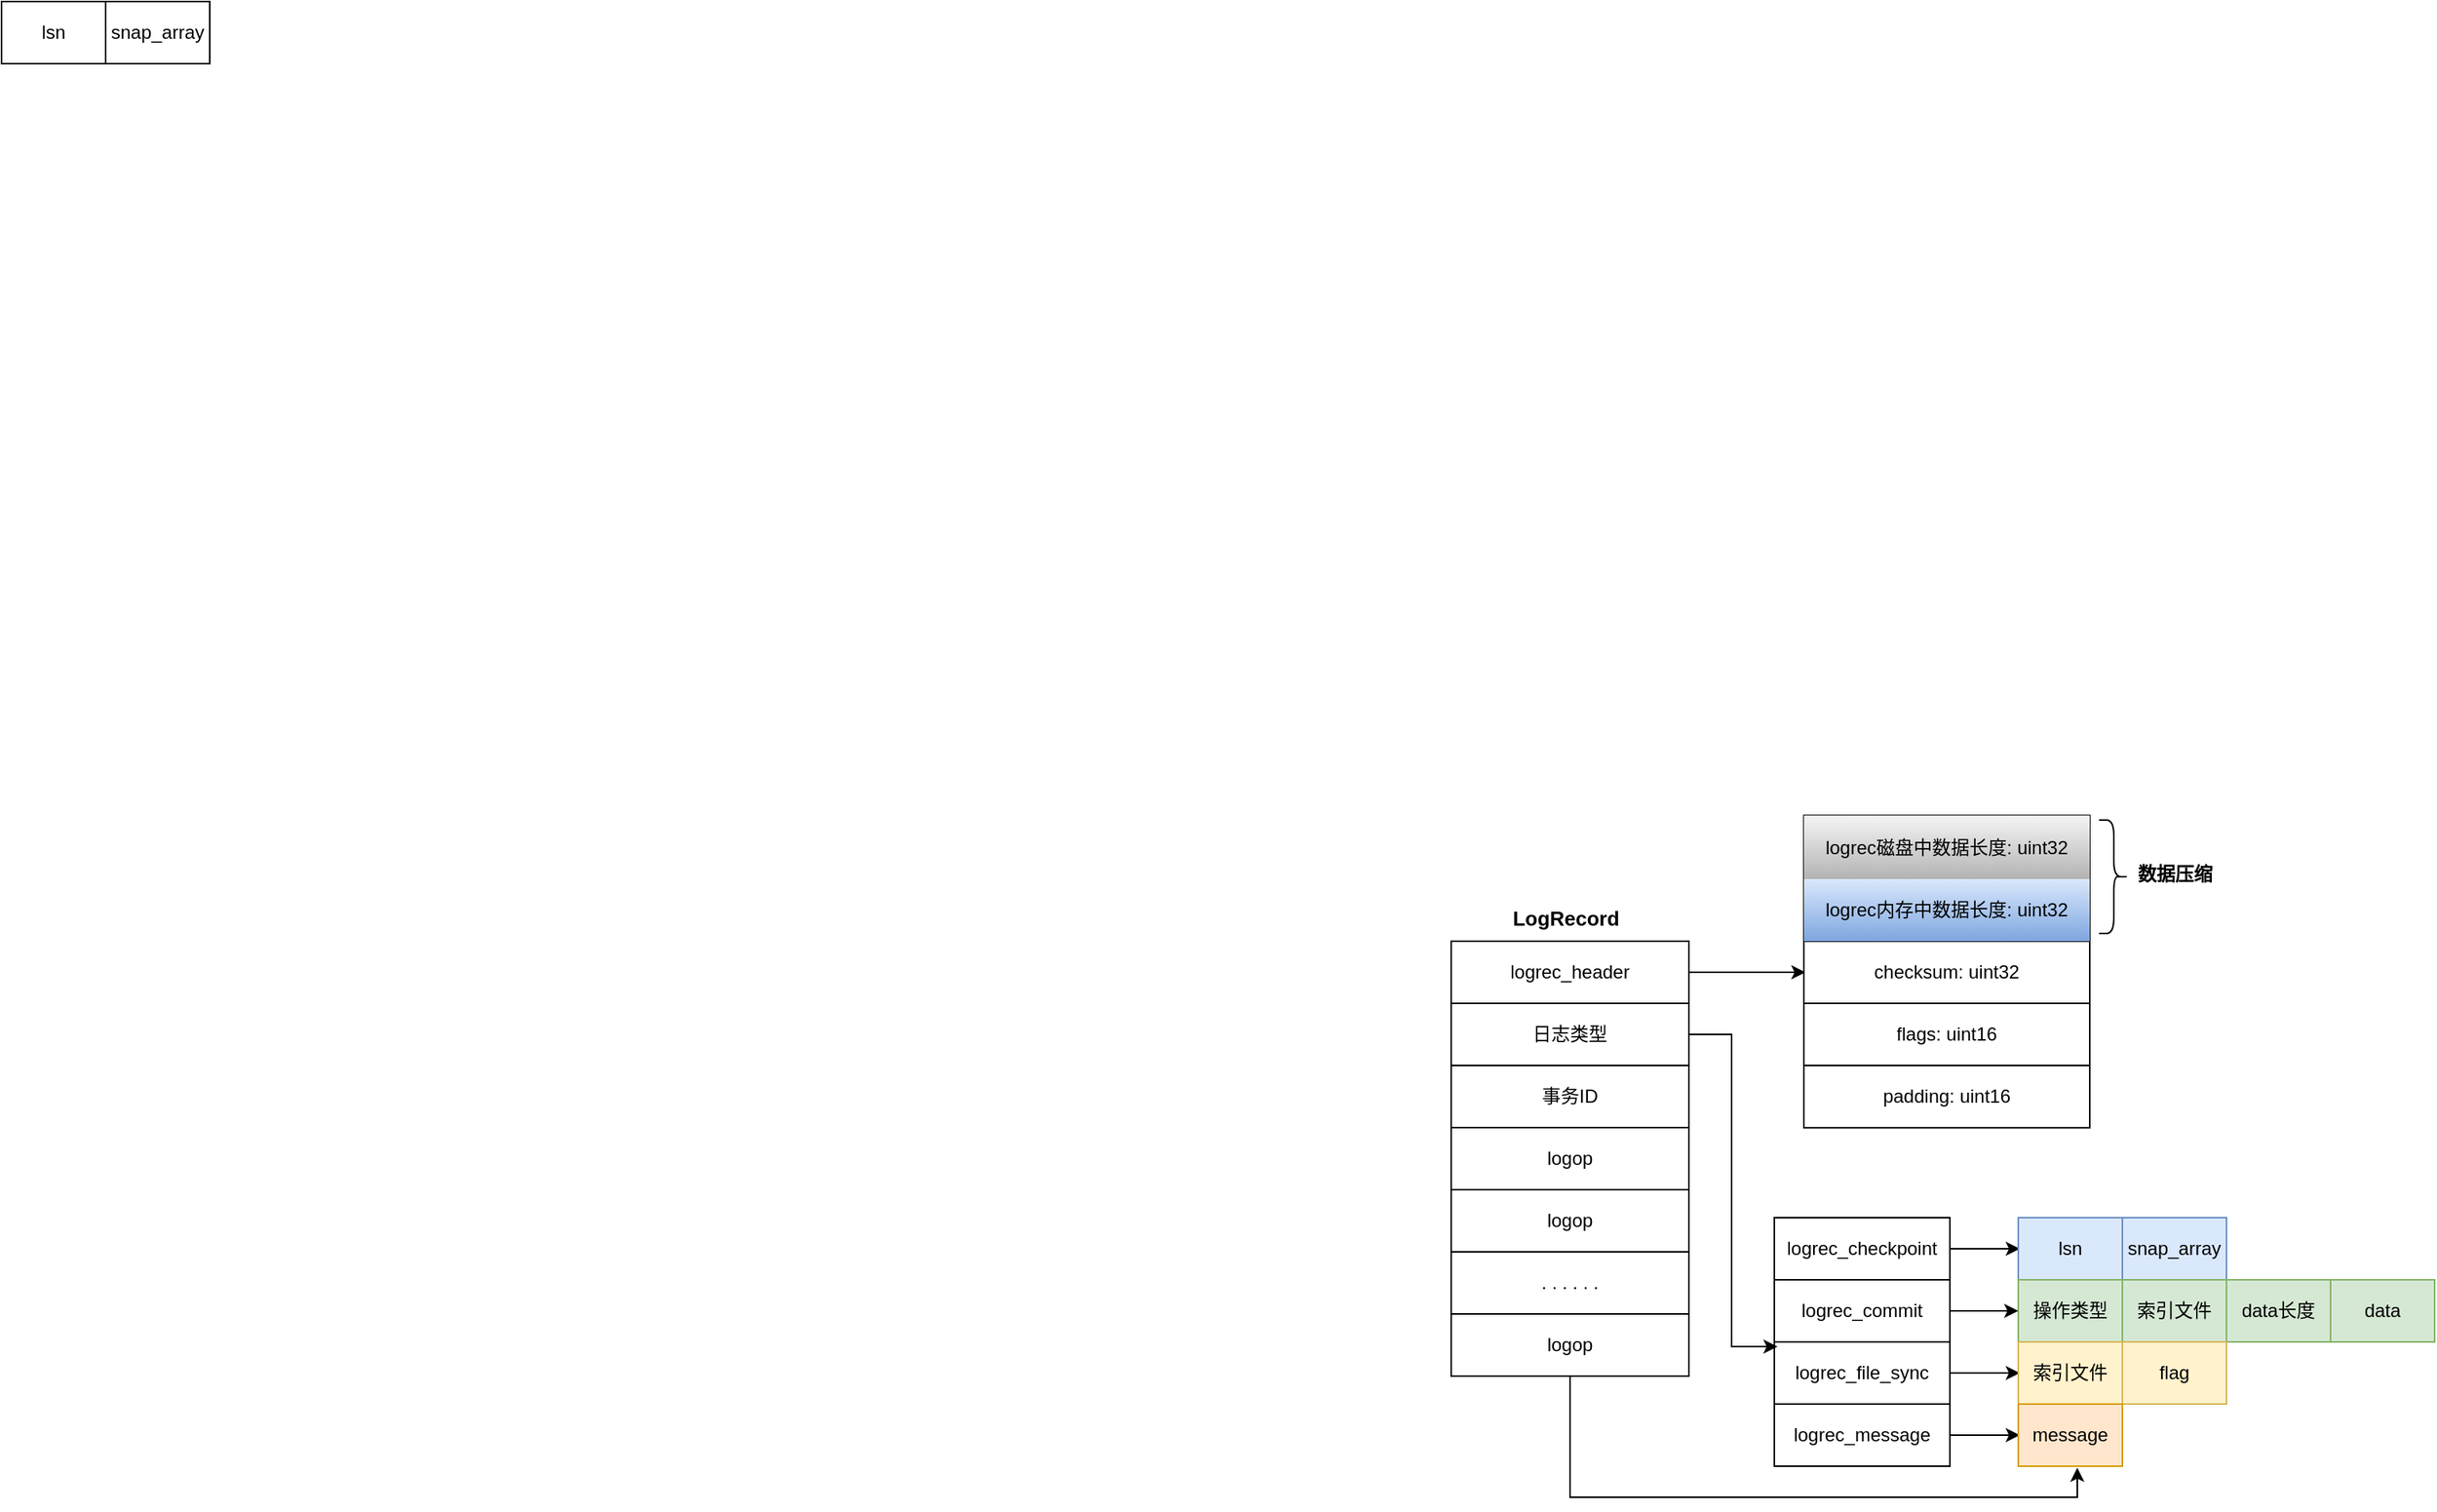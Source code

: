 <mxfile version="20.2.3" type="github">
  <diagram id="Pey-fTAdMKlvTzAQ_6oM" name="第 1 页">
    <mxGraphModel dx="3427" dy="1669" grid="0" gridSize="10" guides="1" tooltips="1" connect="1" arrows="1" fold="1" page="1" pageScale="1" pageWidth="827" pageHeight="1169" math="0" shadow="0">
      <root>
        <mxCell id="0" />
        <mxCell id="1" parent="0" />
        <mxCell id="lOE71iu9NwVfd17PiWJ9-132" style="edgeStyle=orthogonalEdgeStyle;rounded=0;orthogonalLoop=1;jettySize=auto;html=1;entryX=0.567;entryY=1.025;entryDx=0;entryDy=0;entryPerimeter=0;fontSize=13;" parent="1" source="lOE71iu9NwVfd17PiWJ9-1" target="lOE71iu9NwVfd17PiWJ9-127" edge="1">
          <mxGeometry relative="1" as="geometry" />
        </mxCell>
        <mxCell id="lOE71iu9NwVfd17PiWJ9-1" value="" style="shape=table;html=1;whiteSpace=wrap;startSize=0;container=1;collapsible=0;childLayout=tableLayout;" parent="1" vertex="1">
          <mxGeometry x="-782" y="214" width="153" height="280" as="geometry" />
        </mxCell>
        <mxCell id="lOE71iu9NwVfd17PiWJ9-22" style="shape=tableRow;horizontal=0;startSize=0;swimlaneHead=0;swimlaneBody=0;top=0;left=0;bottom=0;right=0;collapsible=0;dropTarget=0;fillColor=none;points=[[0,0.5],[1,0.5]];portConstraint=eastwest;" parent="lOE71iu9NwVfd17PiWJ9-1" vertex="1">
          <mxGeometry width="153" height="40" as="geometry" />
        </mxCell>
        <mxCell id="lOE71iu9NwVfd17PiWJ9-23" value="logrec_header" style="shape=partialRectangle;html=1;whiteSpace=wrap;connectable=0;fillColor=none;top=0;left=0;bottom=0;right=0;overflow=hidden;" parent="lOE71iu9NwVfd17PiWJ9-22" vertex="1">
          <mxGeometry width="153" height="40" as="geometry">
            <mxRectangle width="153" height="40" as="alternateBounds" />
          </mxGeometry>
        </mxCell>
        <mxCell id="lOE71iu9NwVfd17PiWJ9-2" value="" style="shape=tableRow;horizontal=0;startSize=0;swimlaneHead=0;swimlaneBody=0;top=0;left=0;bottom=0;right=0;collapsible=0;dropTarget=0;fillColor=none;points=[[0,0.5],[1,0.5]];portConstraint=eastwest;" parent="lOE71iu9NwVfd17PiWJ9-1" vertex="1">
          <mxGeometry y="40" width="153" height="40" as="geometry" />
        </mxCell>
        <mxCell id="lOE71iu9NwVfd17PiWJ9-18" value="日志类型" style="shape=partialRectangle;html=1;whiteSpace=wrap;connectable=0;fillColor=none;top=0;left=0;bottom=0;right=0;overflow=hidden;" parent="lOE71iu9NwVfd17PiWJ9-2" vertex="1">
          <mxGeometry width="153" height="40" as="geometry">
            <mxRectangle width="153" height="40" as="alternateBounds" />
          </mxGeometry>
        </mxCell>
        <mxCell id="lOE71iu9NwVfd17PiWJ9-6" value="" style="shape=tableRow;horizontal=0;startSize=0;swimlaneHead=0;swimlaneBody=0;top=0;left=0;bottom=0;right=0;collapsible=0;dropTarget=0;fillColor=none;points=[[0,0.5],[1,0.5]];portConstraint=eastwest;" parent="lOE71iu9NwVfd17PiWJ9-1" vertex="1">
          <mxGeometry y="80" width="153" height="40" as="geometry" />
        </mxCell>
        <mxCell id="lOE71iu9NwVfd17PiWJ9-19" value="事务ID" style="shape=partialRectangle;html=1;whiteSpace=wrap;connectable=0;fillColor=none;top=0;left=0;bottom=0;right=0;overflow=hidden;" parent="lOE71iu9NwVfd17PiWJ9-6" vertex="1">
          <mxGeometry width="153" height="40" as="geometry">
            <mxRectangle width="153" height="40" as="alternateBounds" />
          </mxGeometry>
        </mxCell>
        <mxCell id="lOE71iu9NwVfd17PiWJ9-10" value="" style="shape=tableRow;horizontal=0;startSize=0;swimlaneHead=0;swimlaneBody=0;top=0;left=0;bottom=0;right=0;collapsible=0;dropTarget=0;fillColor=none;points=[[0,0.5],[1,0.5]];portConstraint=eastwest;" parent="lOE71iu9NwVfd17PiWJ9-1" vertex="1">
          <mxGeometry y="120" width="153" height="40" as="geometry" />
        </mxCell>
        <mxCell id="lOE71iu9NwVfd17PiWJ9-20" value="logop" style="shape=partialRectangle;html=1;whiteSpace=wrap;connectable=0;fillColor=none;top=0;left=0;bottom=0;right=0;overflow=hidden;" parent="lOE71iu9NwVfd17PiWJ9-10" vertex="1">
          <mxGeometry width="153" height="40" as="geometry">
            <mxRectangle width="153" height="40" as="alternateBounds" />
          </mxGeometry>
        </mxCell>
        <mxCell id="lOE71iu9NwVfd17PiWJ9-14" style="shape=tableRow;horizontal=0;startSize=0;swimlaneHead=0;swimlaneBody=0;top=0;left=0;bottom=0;right=0;collapsible=0;dropTarget=0;fillColor=none;points=[[0,0.5],[1,0.5]];portConstraint=eastwest;" parent="lOE71iu9NwVfd17PiWJ9-1" vertex="1">
          <mxGeometry y="160" width="153" height="40" as="geometry" />
        </mxCell>
        <mxCell id="lOE71iu9NwVfd17PiWJ9-21" value="logop" style="shape=partialRectangle;html=1;whiteSpace=wrap;connectable=0;fillColor=none;top=0;left=0;bottom=0;right=0;overflow=hidden;" parent="lOE71iu9NwVfd17PiWJ9-14" vertex="1">
          <mxGeometry width="153" height="40" as="geometry">
            <mxRectangle width="153" height="40" as="alternateBounds" />
          </mxGeometry>
        </mxCell>
        <mxCell id="lOE71iu9NwVfd17PiWJ9-29" style="shape=tableRow;horizontal=0;startSize=0;swimlaneHead=0;swimlaneBody=0;top=0;left=0;bottom=0;right=0;collapsible=0;dropTarget=0;fillColor=none;points=[[0,0.5],[1,0.5]];portConstraint=eastwest;" parent="lOE71iu9NwVfd17PiWJ9-1" vertex="1">
          <mxGeometry y="200" width="153" height="40" as="geometry" />
        </mxCell>
        <mxCell id="lOE71iu9NwVfd17PiWJ9-30" value=". . . . . ." style="shape=partialRectangle;html=1;whiteSpace=wrap;connectable=0;fillColor=none;top=0;left=0;bottom=0;right=0;overflow=hidden;" parent="lOE71iu9NwVfd17PiWJ9-29" vertex="1">
          <mxGeometry width="153" height="40" as="geometry">
            <mxRectangle width="153" height="40" as="alternateBounds" />
          </mxGeometry>
        </mxCell>
        <mxCell id="lOE71iu9NwVfd17PiWJ9-31" style="shape=tableRow;horizontal=0;startSize=0;swimlaneHead=0;swimlaneBody=0;top=0;left=0;bottom=0;right=0;collapsible=0;dropTarget=0;fillColor=none;points=[[0,0.5],[1,0.5]];portConstraint=eastwest;" parent="lOE71iu9NwVfd17PiWJ9-1" vertex="1">
          <mxGeometry y="240" width="153" height="40" as="geometry" />
        </mxCell>
        <mxCell id="lOE71iu9NwVfd17PiWJ9-32" value="logop" style="shape=partialRectangle;html=1;whiteSpace=wrap;connectable=0;fillColor=none;top=0;left=0;bottom=0;right=0;overflow=hidden;" parent="lOE71iu9NwVfd17PiWJ9-31" vertex="1">
          <mxGeometry width="153" height="40" as="geometry">
            <mxRectangle width="153" height="40" as="alternateBounds" />
          </mxGeometry>
        </mxCell>
        <mxCell id="lOE71iu9NwVfd17PiWJ9-33" style="edgeStyle=orthogonalEdgeStyle;rounded=0;orthogonalLoop=1;jettySize=auto;html=1;" parent="1" source="lOE71iu9NwVfd17PiWJ9-22" edge="1">
          <mxGeometry relative="1" as="geometry">
            <mxPoint x="-554" y="234" as="targetPoint" />
          </mxGeometry>
        </mxCell>
        <mxCell id="lOE71iu9NwVfd17PiWJ9-34" value="" style="shape=table;html=1;whiteSpace=wrap;startSize=0;container=1;collapsible=0;childLayout=tableLayout;" parent="1" vertex="1">
          <mxGeometry x="-555" y="133" width="184" height="201.135" as="geometry" />
        </mxCell>
        <mxCell id="lOE71iu9NwVfd17PiWJ9-35" style="shape=tableRow;horizontal=0;startSize=0;swimlaneHead=0;swimlaneBody=0;top=0;left=0;bottom=0;right=0;collapsible=0;dropTarget=0;fillColor=#cdeb8b;points=[[0,0.5],[1,0.5]];portConstraint=eastwest;strokeColor=#36393d;" parent="lOE71iu9NwVfd17PiWJ9-34" vertex="1">
          <mxGeometry width="184" height="41" as="geometry" />
        </mxCell>
        <mxCell id="lOE71iu9NwVfd17PiWJ9-36" value="logrec磁盘中数据长度: uint32" style="shape=partialRectangle;html=1;whiteSpace=wrap;connectable=0;fillColor=#f5f5f5;top=0;left=0;bottom=0;right=0;overflow=hidden;strokeColor=#666666;gradientColor=#b3b3b3;" parent="lOE71iu9NwVfd17PiWJ9-35" vertex="1">
          <mxGeometry width="184" height="41" as="geometry">
            <mxRectangle width="184" height="41" as="alternateBounds" />
          </mxGeometry>
        </mxCell>
        <mxCell id="lOE71iu9NwVfd17PiWJ9-37" value="" style="shape=tableRow;horizontal=0;startSize=0;swimlaneHead=0;swimlaneBody=0;top=0;left=0;bottom=0;right=0;collapsible=0;dropTarget=0;fillColor=none;points=[[0,0.5],[1,0.5]];portConstraint=eastwest;" parent="lOE71iu9NwVfd17PiWJ9-34" vertex="1">
          <mxGeometry y="41" width="184" height="40" as="geometry" />
        </mxCell>
        <mxCell id="lOE71iu9NwVfd17PiWJ9-38" value="logrec内存中数据长度: uint32" style="shape=partialRectangle;html=1;whiteSpace=wrap;connectable=0;fillColor=#dae8fc;top=0;left=0;bottom=0;right=0;overflow=hidden;gradientColor=#7ea6e0;strokeColor=#6c8ebf;" parent="lOE71iu9NwVfd17PiWJ9-37" vertex="1">
          <mxGeometry width="184" height="40" as="geometry">
            <mxRectangle width="184" height="40" as="alternateBounds" />
          </mxGeometry>
        </mxCell>
        <mxCell id="lOE71iu9NwVfd17PiWJ9-39" value="" style="shape=tableRow;horizontal=0;startSize=0;swimlaneHead=0;swimlaneBody=0;top=0;left=0;bottom=0;right=0;collapsible=0;dropTarget=0;fillColor=none;points=[[0,0.5],[1,0.5]];portConstraint=eastwest;" parent="lOE71iu9NwVfd17PiWJ9-34" vertex="1">
          <mxGeometry y="81" width="184" height="40" as="geometry" />
        </mxCell>
        <mxCell id="lOE71iu9NwVfd17PiWJ9-40" value="checksum: uint32" style="shape=partialRectangle;html=1;whiteSpace=wrap;connectable=0;fillColor=none;top=0;left=0;bottom=0;right=0;overflow=hidden;" parent="lOE71iu9NwVfd17PiWJ9-39" vertex="1">
          <mxGeometry width="184" height="40" as="geometry">
            <mxRectangle width="184" height="40" as="alternateBounds" />
          </mxGeometry>
        </mxCell>
        <mxCell id="lOE71iu9NwVfd17PiWJ9-41" value="" style="shape=tableRow;horizontal=0;startSize=0;swimlaneHead=0;swimlaneBody=0;top=0;left=0;bottom=0;right=0;collapsible=0;dropTarget=0;fillColor=none;points=[[0,0.5],[1,0.5]];portConstraint=eastwest;" parent="lOE71iu9NwVfd17PiWJ9-34" vertex="1">
          <mxGeometry y="121" width="184" height="40" as="geometry" />
        </mxCell>
        <mxCell id="lOE71iu9NwVfd17PiWJ9-42" value="flags: uint16" style="shape=partialRectangle;html=1;whiteSpace=wrap;connectable=0;fillColor=none;top=0;left=0;bottom=0;right=0;overflow=hidden;" parent="lOE71iu9NwVfd17PiWJ9-41" vertex="1">
          <mxGeometry width="184" height="40" as="geometry">
            <mxRectangle width="184" height="40" as="alternateBounds" />
          </mxGeometry>
        </mxCell>
        <mxCell id="lOE71iu9NwVfd17PiWJ9-43" style="shape=tableRow;horizontal=0;startSize=0;swimlaneHead=0;swimlaneBody=0;top=0;left=0;bottom=0;right=0;collapsible=0;dropTarget=0;fillColor=none;points=[[0,0.5],[1,0.5]];portConstraint=eastwest;" parent="lOE71iu9NwVfd17PiWJ9-34" vertex="1">
          <mxGeometry y="161" width="184" height="40" as="geometry" />
        </mxCell>
        <mxCell id="lOE71iu9NwVfd17PiWJ9-44" value="padding: uint16" style="shape=partialRectangle;html=1;whiteSpace=wrap;connectable=0;fillColor=none;top=0;left=0;bottom=0;right=0;overflow=hidden;" parent="lOE71iu9NwVfd17PiWJ9-43" vertex="1">
          <mxGeometry width="184" height="40" as="geometry">
            <mxRectangle width="184" height="40" as="alternateBounds" />
          </mxGeometry>
        </mxCell>
        <mxCell id="lOE71iu9NwVfd17PiWJ9-51" value="" style="shape=table;html=1;whiteSpace=wrap;startSize=0;container=1;collapsible=0;childLayout=tableLayout;" parent="1" vertex="1">
          <mxGeometry x="-574" y="392" width="113" height="160" as="geometry" />
        </mxCell>
        <mxCell id="lOE71iu9NwVfd17PiWJ9-52" style="shape=tableRow;horizontal=0;startSize=0;swimlaneHead=0;swimlaneBody=0;top=0;left=0;bottom=0;right=0;collapsible=0;dropTarget=0;fillColor=none;points=[[0,0.5],[1,0.5]];portConstraint=eastwest;" parent="lOE71iu9NwVfd17PiWJ9-51" vertex="1">
          <mxGeometry width="113" height="40" as="geometry" />
        </mxCell>
        <mxCell id="lOE71iu9NwVfd17PiWJ9-53" value="logrec_checkpoint" style="shape=partialRectangle;html=1;whiteSpace=wrap;connectable=0;fillColor=none;top=0;left=0;bottom=0;right=0;overflow=hidden;" parent="lOE71iu9NwVfd17PiWJ9-52" vertex="1">
          <mxGeometry width="113" height="40" as="geometry">
            <mxRectangle width="113" height="40" as="alternateBounds" />
          </mxGeometry>
        </mxCell>
        <mxCell id="lOE71iu9NwVfd17PiWJ9-54" value="" style="shape=tableRow;horizontal=0;startSize=0;swimlaneHead=0;swimlaneBody=0;top=0;left=0;bottom=0;right=0;collapsible=0;dropTarget=0;fillColor=none;points=[[0,0.5],[1,0.5]];portConstraint=eastwest;" parent="lOE71iu9NwVfd17PiWJ9-51" vertex="1">
          <mxGeometry y="40" width="113" height="40" as="geometry" />
        </mxCell>
        <mxCell id="lOE71iu9NwVfd17PiWJ9-55" value="logrec_commit" style="shape=partialRectangle;html=1;whiteSpace=wrap;connectable=0;fillColor=none;top=0;left=0;bottom=0;right=0;overflow=hidden;" parent="lOE71iu9NwVfd17PiWJ9-54" vertex="1">
          <mxGeometry width="113" height="40" as="geometry">
            <mxRectangle width="113" height="40" as="alternateBounds" />
          </mxGeometry>
        </mxCell>
        <mxCell id="lOE71iu9NwVfd17PiWJ9-56" value="" style="shape=tableRow;horizontal=0;startSize=0;swimlaneHead=0;swimlaneBody=0;top=0;left=0;bottom=0;right=0;collapsible=0;dropTarget=0;fillColor=none;points=[[0,0.5],[1,0.5]];portConstraint=eastwest;" parent="lOE71iu9NwVfd17PiWJ9-51" vertex="1">
          <mxGeometry y="80" width="113" height="40" as="geometry" />
        </mxCell>
        <mxCell id="lOE71iu9NwVfd17PiWJ9-57" value="logrec_file_sync" style="shape=partialRectangle;html=1;whiteSpace=wrap;connectable=0;fillColor=none;top=0;left=0;bottom=0;right=0;overflow=hidden;" parent="lOE71iu9NwVfd17PiWJ9-56" vertex="1">
          <mxGeometry width="113" height="40" as="geometry">
            <mxRectangle width="113" height="40" as="alternateBounds" />
          </mxGeometry>
        </mxCell>
        <mxCell id="lOE71iu9NwVfd17PiWJ9-58" value="" style="shape=tableRow;horizontal=0;startSize=0;swimlaneHead=0;swimlaneBody=0;top=0;left=0;bottom=0;right=0;collapsible=0;dropTarget=0;fillColor=none;points=[[0,0.5],[1,0.5]];portConstraint=eastwest;" parent="lOE71iu9NwVfd17PiWJ9-51" vertex="1">
          <mxGeometry y="120" width="113" height="40" as="geometry" />
        </mxCell>
        <mxCell id="lOE71iu9NwVfd17PiWJ9-59" value="logrec_message" style="shape=partialRectangle;html=1;whiteSpace=wrap;connectable=0;fillColor=none;top=0;left=0;bottom=0;right=0;overflow=hidden;" parent="lOE71iu9NwVfd17PiWJ9-58" vertex="1">
          <mxGeometry width="113" height="40" as="geometry">
            <mxRectangle width="113" height="40" as="alternateBounds" />
          </mxGeometry>
        </mxCell>
        <mxCell id="lOE71iu9NwVfd17PiWJ9-92" style="edgeStyle=orthogonalEdgeStyle;rounded=0;orthogonalLoop=1;jettySize=auto;html=1;" parent="1" source="lOE71iu9NwVfd17PiWJ9-52" edge="1">
          <mxGeometry relative="1" as="geometry">
            <mxPoint x="-416" y="412" as="targetPoint" />
          </mxGeometry>
        </mxCell>
        <mxCell id="lOE71iu9NwVfd17PiWJ9-93" value="" style="shape=table;html=1;whiteSpace=wrap;startSize=0;container=1;collapsible=0;childLayout=tableLayout;fillColor=#dae8fc;strokeColor=#6c8ebf;" parent="1" vertex="1">
          <mxGeometry x="-417" y="392" width="134" height="40" as="geometry" />
        </mxCell>
        <mxCell id="lOE71iu9NwVfd17PiWJ9-94" value="" style="shape=tableRow;horizontal=0;startSize=0;swimlaneHead=0;swimlaneBody=0;top=0;left=0;bottom=0;right=0;collapsible=0;dropTarget=0;fillColor=none;points=[[0,0.5],[1,0.5]];portConstraint=eastwest;" parent="lOE71iu9NwVfd17PiWJ9-93" vertex="1">
          <mxGeometry width="134" height="40" as="geometry" />
        </mxCell>
        <mxCell id="lOE71iu9NwVfd17PiWJ9-95" value="lsn" style="shape=partialRectangle;html=1;whiteSpace=wrap;connectable=0;fillColor=none;top=0;left=0;bottom=0;right=0;overflow=hidden;" parent="lOE71iu9NwVfd17PiWJ9-94" vertex="1">
          <mxGeometry width="67" height="40" as="geometry">
            <mxRectangle width="67" height="40" as="alternateBounds" />
          </mxGeometry>
        </mxCell>
        <mxCell id="lOE71iu9NwVfd17PiWJ9-96" value="snap_array" style="shape=partialRectangle;html=1;whiteSpace=wrap;connectable=0;fillColor=none;top=0;left=0;bottom=0;right=0;overflow=hidden;" parent="lOE71iu9NwVfd17PiWJ9-94" vertex="1">
          <mxGeometry x="67" width="67" height="40" as="geometry">
            <mxRectangle width="67" height="40" as="alternateBounds" />
          </mxGeometry>
        </mxCell>
        <mxCell id="lOE71iu9NwVfd17PiWJ9-106" value="" style="shape=table;html=1;whiteSpace=wrap;startSize=0;container=1;collapsible=0;childLayout=tableLayout;" parent="1" vertex="1">
          <mxGeometry x="-1715" y="-391" width="134" height="40" as="geometry" />
        </mxCell>
        <mxCell id="lOE71iu9NwVfd17PiWJ9-107" value="" style="shape=tableRow;horizontal=0;startSize=0;swimlaneHead=0;swimlaneBody=0;top=0;left=0;bottom=0;right=0;collapsible=0;dropTarget=0;fillColor=none;points=[[0,0.5],[1,0.5]];portConstraint=eastwest;" parent="lOE71iu9NwVfd17PiWJ9-106" vertex="1">
          <mxGeometry width="134" height="40" as="geometry" />
        </mxCell>
        <mxCell id="lOE71iu9NwVfd17PiWJ9-108" value="lsn" style="shape=partialRectangle;html=1;whiteSpace=wrap;connectable=0;fillColor=none;top=0;left=0;bottom=0;right=0;overflow=hidden;" parent="lOE71iu9NwVfd17PiWJ9-107" vertex="1">
          <mxGeometry width="67" height="40" as="geometry">
            <mxRectangle width="67" height="40" as="alternateBounds" />
          </mxGeometry>
        </mxCell>
        <mxCell id="lOE71iu9NwVfd17PiWJ9-109" value="snap_array" style="shape=partialRectangle;html=1;whiteSpace=wrap;connectable=0;fillColor=none;top=0;left=0;bottom=0;right=0;overflow=hidden;" parent="lOE71iu9NwVfd17PiWJ9-107" vertex="1">
          <mxGeometry x="67" width="67" height="40" as="geometry">
            <mxRectangle width="67" height="40" as="alternateBounds" />
          </mxGeometry>
        </mxCell>
        <mxCell id="lOE71iu9NwVfd17PiWJ9-110" value="" style="shape=table;html=1;whiteSpace=wrap;startSize=0;container=1;collapsible=0;childLayout=tableLayout;fillColor=#d5e8d4;strokeColor=#82b366;" parent="1" vertex="1">
          <mxGeometry x="-417" y="432" width="268" height="40" as="geometry" />
        </mxCell>
        <mxCell id="lOE71iu9NwVfd17PiWJ9-111" value="" style="shape=tableRow;horizontal=0;startSize=0;swimlaneHead=0;swimlaneBody=0;top=0;left=0;bottom=0;right=0;collapsible=0;dropTarget=0;fillColor=none;points=[[0,0.5],[1,0.5]];portConstraint=eastwest;" parent="lOE71iu9NwVfd17PiWJ9-110" vertex="1">
          <mxGeometry width="268" height="40" as="geometry" />
        </mxCell>
        <mxCell id="lOE71iu9NwVfd17PiWJ9-112" value="操作类型" style="shape=partialRectangle;html=1;whiteSpace=wrap;connectable=0;fillColor=none;top=0;left=0;bottom=0;right=0;overflow=hidden;" parent="lOE71iu9NwVfd17PiWJ9-111" vertex="1">
          <mxGeometry width="67" height="40" as="geometry">
            <mxRectangle width="67" height="40" as="alternateBounds" />
          </mxGeometry>
        </mxCell>
        <mxCell id="lOE71iu9NwVfd17PiWJ9-113" value="索引文件" style="shape=partialRectangle;html=1;whiteSpace=wrap;connectable=0;fillColor=none;top=0;left=0;bottom=0;right=0;overflow=hidden;" parent="lOE71iu9NwVfd17PiWJ9-111" vertex="1">
          <mxGeometry x="67" width="67" height="40" as="geometry">
            <mxRectangle width="67" height="40" as="alternateBounds" />
          </mxGeometry>
        </mxCell>
        <mxCell id="lOE71iu9NwVfd17PiWJ9-117" value="data长度" style="shape=partialRectangle;html=1;whiteSpace=wrap;connectable=0;fillColor=none;top=0;left=0;bottom=0;right=0;overflow=hidden;" parent="lOE71iu9NwVfd17PiWJ9-111" vertex="1">
          <mxGeometry x="134" width="67" height="40" as="geometry">
            <mxRectangle width="67" height="40" as="alternateBounds" />
          </mxGeometry>
        </mxCell>
        <mxCell id="lOE71iu9NwVfd17PiWJ9-118" value="data" style="shape=partialRectangle;html=1;whiteSpace=wrap;connectable=0;fillColor=none;top=0;left=0;bottom=0;right=0;overflow=hidden;" parent="lOE71iu9NwVfd17PiWJ9-111" vertex="1">
          <mxGeometry x="201" width="67" height="40" as="geometry">
            <mxRectangle width="67" height="40" as="alternateBounds" />
          </mxGeometry>
        </mxCell>
        <mxCell id="lOE71iu9NwVfd17PiWJ9-119" style="edgeStyle=orthogonalEdgeStyle;rounded=0;orthogonalLoop=1;jettySize=auto;html=1;entryX=0;entryY=0.5;entryDx=0;entryDy=0;" parent="1" source="lOE71iu9NwVfd17PiWJ9-54" target="lOE71iu9NwVfd17PiWJ9-111" edge="1">
          <mxGeometry relative="1" as="geometry" />
        </mxCell>
        <mxCell id="lOE71iu9NwVfd17PiWJ9-120" style="edgeStyle=orthogonalEdgeStyle;rounded=0;orthogonalLoop=1;jettySize=auto;html=1;" parent="1" edge="1">
          <mxGeometry relative="1" as="geometry">
            <mxPoint x="-416" y="492" as="targetPoint" />
            <mxPoint x="-461" y="492" as="sourcePoint" />
          </mxGeometry>
        </mxCell>
        <mxCell id="lOE71iu9NwVfd17PiWJ9-121" value="" style="shape=table;html=1;whiteSpace=wrap;startSize=0;container=1;collapsible=0;childLayout=tableLayout;fillColor=#fff2cc;strokeColor=#d6b656;" parent="1" vertex="1">
          <mxGeometry x="-417" y="472" width="134" height="40" as="geometry" />
        </mxCell>
        <mxCell id="lOE71iu9NwVfd17PiWJ9-122" value="" style="shape=tableRow;horizontal=0;startSize=0;swimlaneHead=0;swimlaneBody=0;top=0;left=0;bottom=0;right=0;collapsible=0;dropTarget=0;fillColor=none;points=[[0,0.5],[1,0.5]];portConstraint=eastwest;" parent="lOE71iu9NwVfd17PiWJ9-121" vertex="1">
          <mxGeometry width="134" height="40" as="geometry" />
        </mxCell>
        <mxCell id="lOE71iu9NwVfd17PiWJ9-123" value="索引文件" style="shape=partialRectangle;html=1;whiteSpace=wrap;connectable=0;fillColor=none;top=0;left=0;bottom=0;right=0;overflow=hidden;" parent="lOE71iu9NwVfd17PiWJ9-122" vertex="1">
          <mxGeometry width="67" height="40" as="geometry">
            <mxRectangle width="67" height="40" as="alternateBounds" />
          </mxGeometry>
        </mxCell>
        <mxCell id="lOE71iu9NwVfd17PiWJ9-124" value="flag" style="shape=partialRectangle;html=1;whiteSpace=wrap;connectable=0;fillColor=none;top=0;left=0;bottom=0;right=0;overflow=hidden;" parent="lOE71iu9NwVfd17PiWJ9-122" vertex="1">
          <mxGeometry x="67" width="67" height="40" as="geometry">
            <mxRectangle width="67" height="40" as="alternateBounds" />
          </mxGeometry>
        </mxCell>
        <mxCell id="lOE71iu9NwVfd17PiWJ9-125" style="edgeStyle=orthogonalEdgeStyle;rounded=0;orthogonalLoop=1;jettySize=auto;html=1;" parent="1" edge="1">
          <mxGeometry relative="1" as="geometry">
            <mxPoint x="-416" y="532" as="targetPoint" />
            <mxPoint x="-461" y="532" as="sourcePoint" />
          </mxGeometry>
        </mxCell>
        <mxCell id="lOE71iu9NwVfd17PiWJ9-126" value="" style="shape=table;html=1;whiteSpace=wrap;startSize=0;container=1;collapsible=0;childLayout=tableLayout;fillColor=#ffe6cc;strokeColor=#d79b00;" parent="1" vertex="1">
          <mxGeometry x="-417" y="512" width="67" height="40" as="geometry" />
        </mxCell>
        <mxCell id="lOE71iu9NwVfd17PiWJ9-127" value="" style="shape=tableRow;horizontal=0;startSize=0;swimlaneHead=0;swimlaneBody=0;top=0;left=0;bottom=0;right=0;collapsible=0;dropTarget=0;fillColor=none;points=[[0,0.5],[1,0.5]];portConstraint=eastwest;" parent="lOE71iu9NwVfd17PiWJ9-126" vertex="1">
          <mxGeometry width="67" height="40" as="geometry" />
        </mxCell>
        <mxCell id="lOE71iu9NwVfd17PiWJ9-128" value="message" style="shape=partialRectangle;html=1;whiteSpace=wrap;connectable=0;fillColor=none;top=0;left=0;bottom=0;right=0;overflow=hidden;" parent="lOE71iu9NwVfd17PiWJ9-127" vertex="1">
          <mxGeometry width="67" height="40" as="geometry">
            <mxRectangle width="67" height="40" as="alternateBounds" />
          </mxGeometry>
        </mxCell>
        <mxCell id="lOE71iu9NwVfd17PiWJ9-130" value="&lt;b&gt;&lt;font style=&quot;font-size: 13px;&quot;&gt;LogRecord&lt;/font&gt;&lt;/b&gt;" style="text;html=1;strokeColor=none;fillColor=none;align=center;verticalAlign=middle;whiteSpace=wrap;rounded=0;" parent="1" vertex="1">
          <mxGeometry x="-738" y="184" width="60" height="30" as="geometry" />
        </mxCell>
        <mxCell id="lOE71iu9NwVfd17PiWJ9-131" style="edgeStyle=orthogonalEdgeStyle;rounded=0;orthogonalLoop=1;jettySize=auto;html=1;entryX=0.018;entryY=1.075;entryDx=0;entryDy=0;entryPerimeter=0;fontSize=13;" parent="1" source="lOE71iu9NwVfd17PiWJ9-2" target="lOE71iu9NwVfd17PiWJ9-54" edge="1">
          <mxGeometry relative="1" as="geometry" />
        </mxCell>
        <mxCell id="cZ2dbbuD7fbdihV3yKfs-1" value="" style="shape=curlyBracket;whiteSpace=wrap;html=1;rounded=1;flipH=1;" vertex="1" parent="1">
          <mxGeometry x="-365" y="136" width="19" height="73" as="geometry" />
        </mxCell>
        <mxCell id="cZ2dbbuD7fbdihV3yKfs-2" value="&lt;b&gt;数据压缩&lt;/b&gt;" style="text;html=1;strokeColor=none;fillColor=none;align=center;verticalAlign=middle;whiteSpace=wrap;rounded=0;" vertex="1" parent="1">
          <mxGeometry x="-346" y="156" width="60" height="30" as="geometry" />
        </mxCell>
      </root>
    </mxGraphModel>
  </diagram>
</mxfile>
